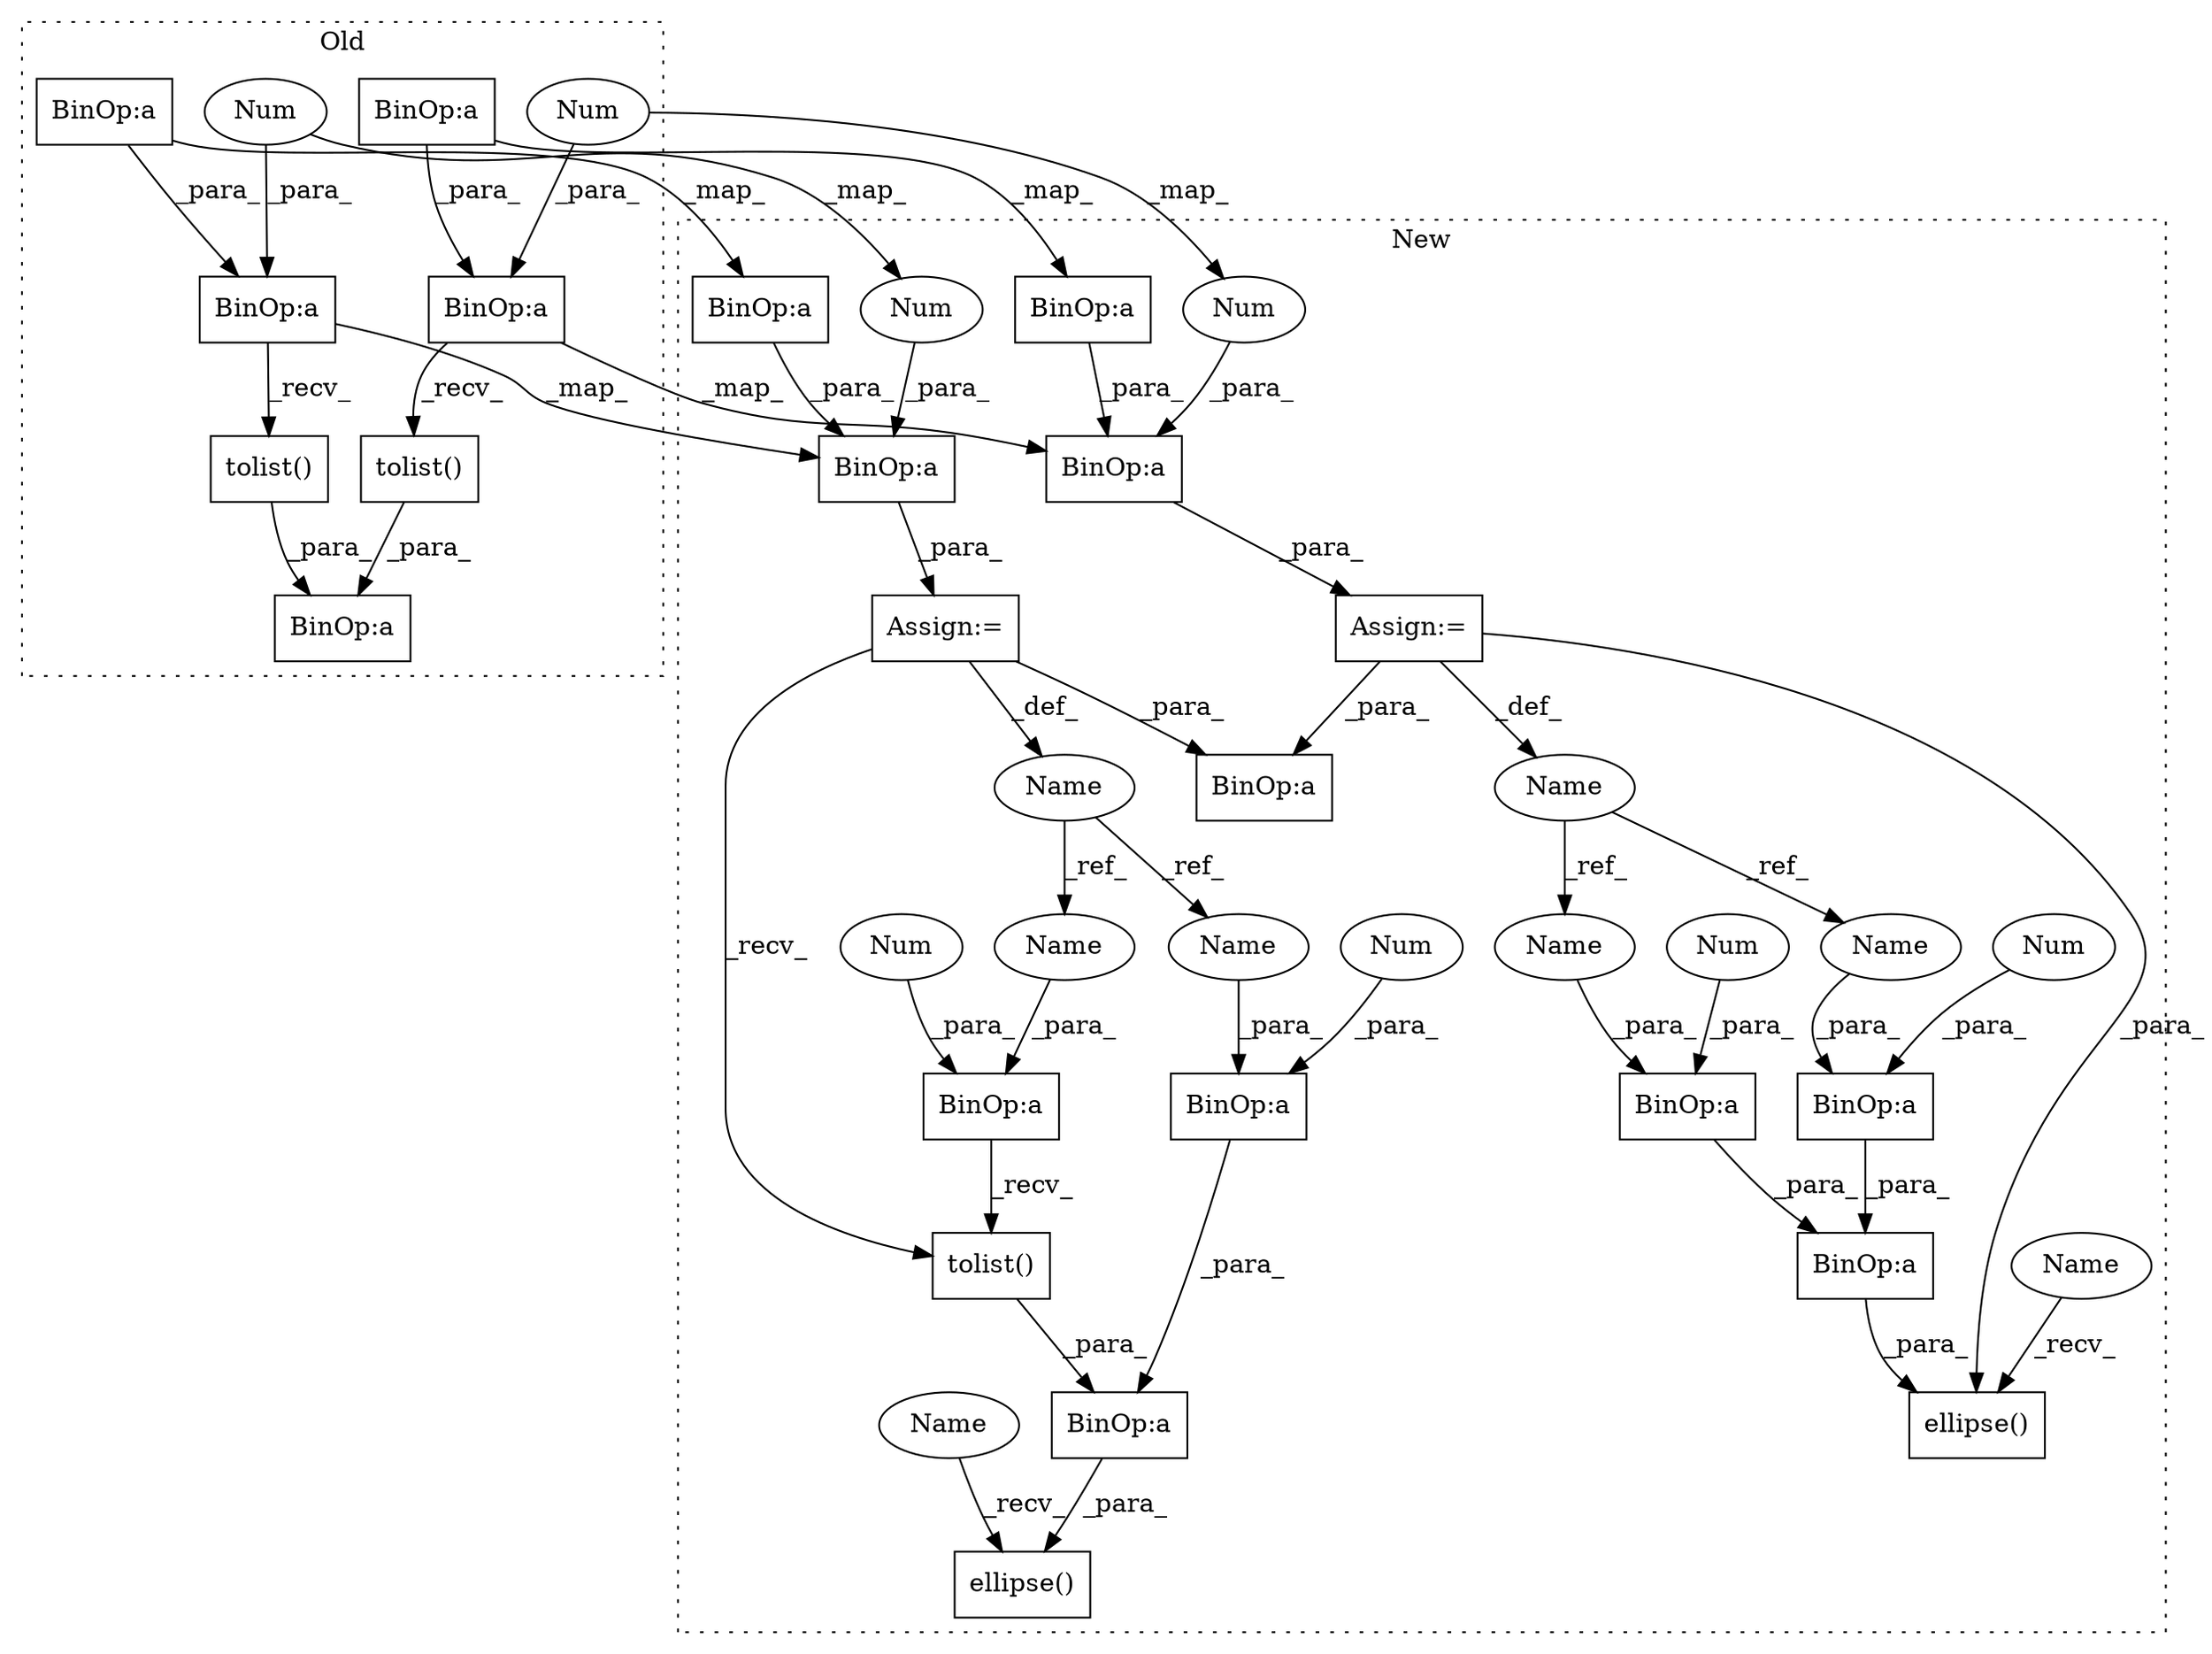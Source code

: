 digraph G {
subgraph cluster0 {
1 [label="tolist()" a="75" s="2400" l="43" shape="box"];
6 [label="BinOp:a" a="82" s="2443" l="3" shape="box"];
7 [label="BinOp:a" a="82" s="2455" l="1" shape="box"];
10 [label="BinOp:a" a="82" s="2422" l="1" shape="box"];
17 [label="BinOp:a" a="82" s="2464" l="1" shape="box"];
19 [label="BinOp:a" a="82" s="2431" l="1" shape="box"];
23 [label="Num" a="76" s="2432" l="1" shape="ellipse"];
25 [label="Num" a="76" s="2465" l="1" shape="ellipse"];
33 [label="tolist()" a="75" s="2446" l="30" shape="box"];
label = "Old";
style="dotted";
}
subgraph cluster1 {
2 [label="ellipse()" a="75" s="2720,2801" l="28,38" shape="box"];
3 [label="BinOp:a" a="82" s="2759" l="3" shape="box"];
4 [label="BinOp:a" a="82" s="2787" l="3" shape="box"];
5 [label="BinOp:a" a="82" s="2773" l="3" shape="box"];
8 [label="BinOp:a" a="82" s="2450" l="1" shape="box"];
9 [label="BinOp:a" a="82" s="2514" l="3" shape="box"];
11 [label="BinOp:a" a="82" s="2409" l="1" shape="box"];
12 [label="BinOp:a" a="82" s="2631" l="3" shape="box"];
13 [label="BinOp:a" a="82" s="2645" l="3" shape="box"];
14 [label="BinOp:a" a="82" s="2659" l="3" shape="box"];
15 [label="ellipse()" a="75" s="2592,2673" l="28,38" shape="box"];
16 [label="BinOp:a" a="82" s="2459" l="1" shape="box"];
18 [label="BinOp:a" a="82" s="2418" l="1" shape="box"];
20 [label="Name" a="87" s="2388" l="10" shape="ellipse"];
21 [label="Name" a="87" s="2429" l="10" shape="ellipse"];
22 [label="Num" a="76" s="2419" l="1" shape="ellipse"];
24 [label="Num" a="76" s="2460" l="1" shape="ellipse"];
26 [label="Num" a="76" s="2762" l="1" shape="ellipse"];
27 [label="Num" a="76" s="2790" l="1" shape="ellipse"];
28 [label="Num" a="76" s="2662" l="1" shape="ellipse"];
29 [label="Num" a="76" s="2634" l="1" shape="ellipse"];
30 [label="Assign:=" a="68" s="2398" l="3" shape="box"];
31 [label="Assign:=" a="68" s="2439" l="3" shape="box"];
32 [label="tolist()" a="75" s="2748" l="25" shape="box"];
34 [label="Name" a="87" s="2777" l="10" shape="ellipse"];
35 [label="Name" a="87" s="2749" l="10" shape="ellipse"];
36 [label="Name" a="87" s="2592" l="6" shape="ellipse"];
37 [label="Name" a="87" s="2720" l="6" shape="ellipse"];
38 [label="Name" a="87" s="2649" l="10" shape="ellipse"];
39 [label="Name" a="87" s="2621" l="10" shape="ellipse"];
label = "New";
style="dotted";
}
1 -> 6 [label="_para_"];
3 -> 32 [label="_recv_"];
4 -> 5 [label="_para_"];
5 -> 2 [label="_para_"];
7 -> 8 [label="_map_"];
7 -> 17 [label="_para_"];
8 -> 16 [label="_para_"];
10 -> 19 [label="_para_"];
10 -> 11 [label="_map_"];
11 -> 18 [label="_para_"];
12 -> 13 [label="_para_"];
13 -> 15 [label="_para_"];
14 -> 13 [label="_para_"];
16 -> 31 [label="_para_"];
17 -> 33 [label="_recv_"];
17 -> 16 [label="_map_"];
18 -> 30 [label="_para_"];
19 -> 18 [label="_map_"];
19 -> 1 [label="_recv_"];
20 -> 39 [label="_ref_"];
20 -> 38 [label="_ref_"];
21 -> 34 [label="_ref_"];
21 -> 35 [label="_ref_"];
22 -> 18 [label="_para_"];
23 -> 22 [label="_map_"];
23 -> 19 [label="_para_"];
24 -> 16 [label="_para_"];
25 -> 17 [label="_para_"];
25 -> 24 [label="_map_"];
26 -> 3 [label="_para_"];
27 -> 4 [label="_para_"];
28 -> 14 [label="_para_"];
29 -> 12 [label="_para_"];
30 -> 20 [label="_def_"];
30 -> 9 [label="_para_"];
30 -> 15 [label="_para_"];
31 -> 9 [label="_para_"];
31 -> 21 [label="_def_"];
31 -> 32 [label="_recv_"];
32 -> 5 [label="_para_"];
33 -> 6 [label="_para_"];
34 -> 4 [label="_para_"];
35 -> 3 [label="_para_"];
36 -> 15 [label="_recv_"];
37 -> 2 [label="_recv_"];
38 -> 14 [label="_para_"];
39 -> 12 [label="_para_"];
}